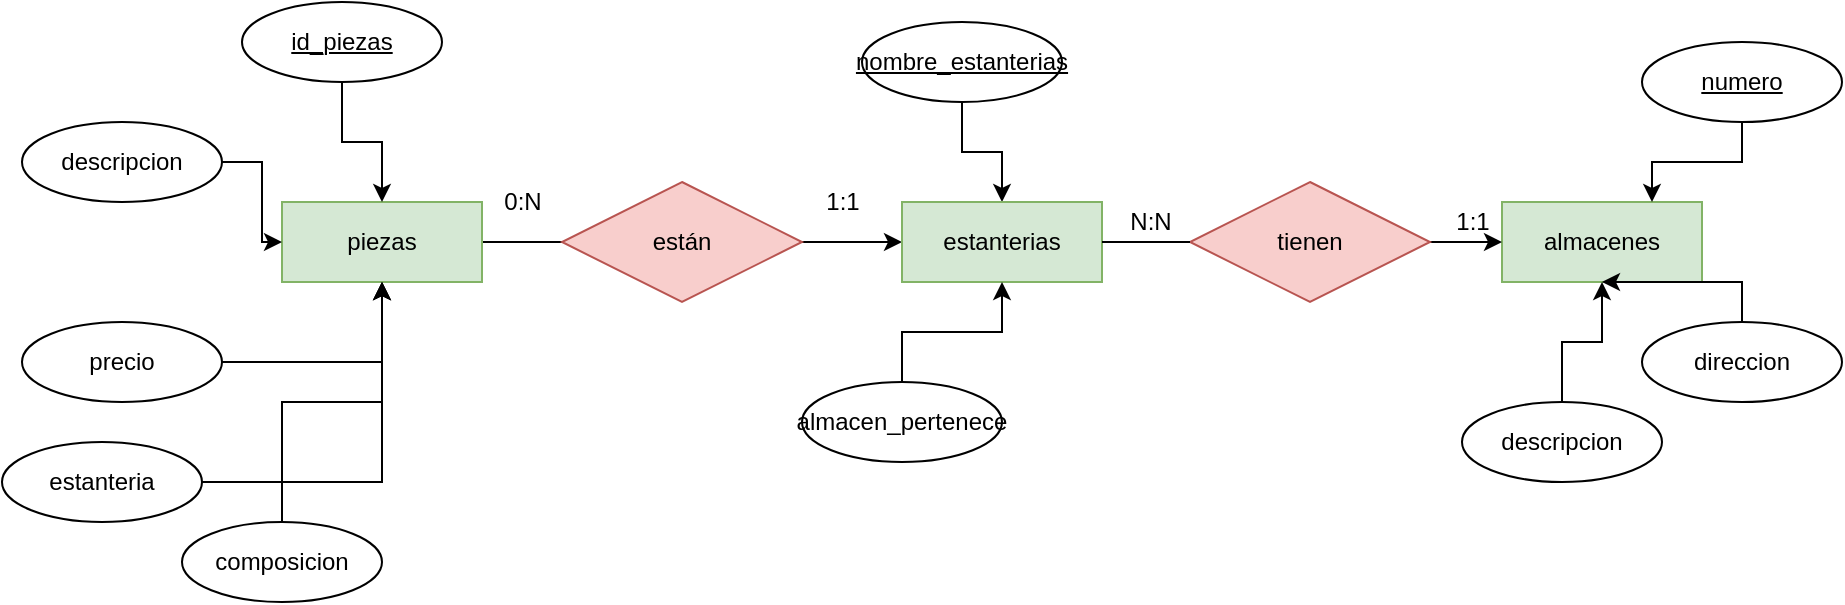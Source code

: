 <mxfile version="15.4.0" type="device"><diagram id="IFJH5620NEZV7kkfkcN7" name="Página-1"><mxGraphModel dx="1865" dy="607" grid="1" gridSize="10" guides="1" tooltips="1" connect="1" arrows="1" fold="1" page="1" pageScale="1" pageWidth="827" pageHeight="1169" math="0" shadow="0"><root><mxCell id="0"/><mxCell id="1" parent="0"/><mxCell id="DalJ2MdojtiHIQSheAfN-24" style="edgeStyle=orthogonalEdgeStyle;rounded=0;orthogonalLoop=1;jettySize=auto;html=1;" edge="1" parent="1" source="mXPj6oIGl9zHHcTVYyWt-1" target="DalJ2MdojtiHIQSheAfN-8"><mxGeometry relative="1" as="geometry"/></mxCell><mxCell id="mXPj6oIGl9zHHcTVYyWt-1" value="piezas" style="whiteSpace=wrap;html=1;align=center;fillColor=#d5e8d4;strokeColor=#82b366;" parent="1" vertex="1"><mxGeometry x="-100" y="320" width="100" height="40" as="geometry"/></mxCell><mxCell id="DalJ2MdojtiHIQSheAfN-22" style="edgeStyle=orthogonalEdgeStyle;rounded=0;orthogonalLoop=1;jettySize=auto;html=1;" edge="1" parent="1" source="mXPj6oIGl9zHHcTVYyWt-2" target="mXPj6oIGl9zHHcTVYyWt-1"><mxGeometry relative="1" as="geometry"/></mxCell><mxCell id="mXPj6oIGl9zHHcTVYyWt-2" value="&lt;u&gt;id_piezas&lt;/u&gt;" style="ellipse;whiteSpace=wrap;html=1;align=center;" parent="1" vertex="1"><mxGeometry x="-120" y="220" width="100" height="40" as="geometry"/></mxCell><mxCell id="DalJ2MdojtiHIQSheAfN-21" style="edgeStyle=orthogonalEdgeStyle;rounded=0;orthogonalLoop=1;jettySize=auto;html=1;" edge="1" parent="1" source="DalJ2MdojtiHIQSheAfN-1" target="mXPj6oIGl9zHHcTVYyWt-1"><mxGeometry relative="1" as="geometry"/></mxCell><mxCell id="DalJ2MdojtiHIQSheAfN-1" value="descripcion" style="ellipse;whiteSpace=wrap;html=1;align=center;" vertex="1" parent="1"><mxGeometry x="-230" y="280" width="100" height="40" as="geometry"/></mxCell><mxCell id="DalJ2MdojtiHIQSheAfN-20" style="edgeStyle=orthogonalEdgeStyle;rounded=0;orthogonalLoop=1;jettySize=auto;html=1;" edge="1" parent="1" source="DalJ2MdojtiHIQSheAfN-2" target="mXPj6oIGl9zHHcTVYyWt-1"><mxGeometry relative="1" as="geometry"/></mxCell><mxCell id="DalJ2MdojtiHIQSheAfN-2" value="precio" style="ellipse;whiteSpace=wrap;html=1;align=center;" vertex="1" parent="1"><mxGeometry x="-230" y="380" width="100" height="40" as="geometry"/></mxCell><mxCell id="DalJ2MdojtiHIQSheAfN-3" value="almacenes" style="whiteSpace=wrap;html=1;align=center;fillColor=#d5e8d4;strokeColor=#82b366;" vertex="1" parent="1"><mxGeometry x="510" y="320" width="100" height="40" as="geometry"/></mxCell><mxCell id="DalJ2MdojtiHIQSheAfN-28" style="edgeStyle=orthogonalEdgeStyle;rounded=0;orthogonalLoop=1;jettySize=auto;html=1;entryX=0.75;entryY=0;entryDx=0;entryDy=0;" edge="1" parent="1" source="DalJ2MdojtiHIQSheAfN-4" target="DalJ2MdojtiHIQSheAfN-3"><mxGeometry relative="1" as="geometry"/></mxCell><mxCell id="DalJ2MdojtiHIQSheAfN-4" value="&lt;u&gt;numero&lt;/u&gt;" style="ellipse;whiteSpace=wrap;html=1;align=center;" vertex="1" parent="1"><mxGeometry x="580" y="240" width="100" height="40" as="geometry"/></mxCell><mxCell id="DalJ2MdojtiHIQSheAfN-30" style="edgeStyle=orthogonalEdgeStyle;rounded=0;orthogonalLoop=1;jettySize=auto;html=1;" edge="1" parent="1" source="DalJ2MdojtiHIQSheAfN-5" target="DalJ2MdojtiHIQSheAfN-3"><mxGeometry relative="1" as="geometry"/></mxCell><mxCell id="DalJ2MdojtiHIQSheAfN-5" value="descripcion" style="ellipse;whiteSpace=wrap;html=1;align=center;" vertex="1" parent="1"><mxGeometry x="490" y="420" width="100" height="40" as="geometry"/></mxCell><mxCell id="DalJ2MdojtiHIQSheAfN-29" style="edgeStyle=orthogonalEdgeStyle;rounded=0;orthogonalLoop=1;jettySize=auto;html=1;" edge="1" parent="1" source="DalJ2MdojtiHIQSheAfN-6" target="DalJ2MdojtiHIQSheAfN-3"><mxGeometry relative="1" as="geometry"/></mxCell><mxCell id="DalJ2MdojtiHIQSheAfN-6" value="direccion" style="ellipse;whiteSpace=wrap;html=1;align=center;" vertex="1" parent="1"><mxGeometry x="580" y="380" width="100" height="40" as="geometry"/></mxCell><mxCell id="DalJ2MdojtiHIQSheAfN-11" style="edgeStyle=orthogonalEdgeStyle;rounded=0;orthogonalLoop=1;jettySize=auto;html=1;" edge="1" parent="1" source="DalJ2MdojtiHIQSheAfN-7" target="DalJ2MdojtiHIQSheAfN-8"><mxGeometry relative="1" as="geometry"/></mxCell><mxCell id="DalJ2MdojtiHIQSheAfN-7" value="&lt;u&gt;nombre_estanterias&lt;/u&gt;" style="ellipse;whiteSpace=wrap;html=1;align=center;" vertex="1" parent="1"><mxGeometry x="190" y="230" width="100" height="40" as="geometry"/></mxCell><mxCell id="DalJ2MdojtiHIQSheAfN-12" style="edgeStyle=orthogonalEdgeStyle;rounded=0;orthogonalLoop=1;jettySize=auto;html=1;startArrow=none;" edge="1" parent="1" source="DalJ2MdojtiHIQSheAfN-14" target="DalJ2MdojtiHIQSheAfN-3"><mxGeometry relative="1" as="geometry"/></mxCell><mxCell id="DalJ2MdojtiHIQSheAfN-8" value="estanterias" style="whiteSpace=wrap;html=1;align=center;fillColor=#d5e8d4;strokeColor=#82b366;" vertex="1" parent="1"><mxGeometry x="210" y="320" width="100" height="40" as="geometry"/></mxCell><mxCell id="DalJ2MdojtiHIQSheAfN-10" style="edgeStyle=orthogonalEdgeStyle;rounded=0;orthogonalLoop=1;jettySize=auto;html=1;" edge="1" parent="1" source="DalJ2MdojtiHIQSheAfN-9" target="DalJ2MdojtiHIQSheAfN-8"><mxGeometry relative="1" as="geometry"/></mxCell><mxCell id="DalJ2MdojtiHIQSheAfN-9" value="almacen_pertenece" style="ellipse;whiteSpace=wrap;html=1;align=center;" vertex="1" parent="1"><mxGeometry x="160" y="410" width="100" height="40" as="geometry"/></mxCell><mxCell id="DalJ2MdojtiHIQSheAfN-14" value="tienen" style="shape=rhombus;perimeter=rhombusPerimeter;whiteSpace=wrap;html=1;align=center;fillColor=#f8cecc;strokeColor=#b85450;" vertex="1" parent="1"><mxGeometry x="354" y="310" width="120" height="60" as="geometry"/></mxCell><mxCell id="DalJ2MdojtiHIQSheAfN-15" value="" style="edgeStyle=orthogonalEdgeStyle;rounded=0;orthogonalLoop=1;jettySize=auto;html=1;endArrow=none;" edge="1" parent="1" source="DalJ2MdojtiHIQSheAfN-8" target="DalJ2MdojtiHIQSheAfN-14"><mxGeometry relative="1" as="geometry"><mxPoint x="600" y="340" as="sourcePoint"/><mxPoint x="414" y="340" as="targetPoint"/></mxGeometry></mxCell><mxCell id="DalJ2MdojtiHIQSheAfN-16" value="N:N" style="text;html=1;resizable=0;autosize=1;align=center;verticalAlign=middle;points=[];fillColor=none;strokeColor=none;rounded=0;" vertex="1" parent="1"><mxGeometry x="314" y="320" width="40" height="20" as="geometry"/></mxCell><mxCell id="DalJ2MdojtiHIQSheAfN-17" value="1:1" style="text;html=1;resizable=0;autosize=1;align=center;verticalAlign=middle;points=[];fillColor=none;strokeColor=none;rounded=0;" vertex="1" parent="1"><mxGeometry x="480" y="320" width="30" height="20" as="geometry"/></mxCell><mxCell id="DalJ2MdojtiHIQSheAfN-19" style="edgeStyle=orthogonalEdgeStyle;rounded=0;orthogonalLoop=1;jettySize=auto;html=1;" edge="1" parent="1" source="DalJ2MdojtiHIQSheAfN-18" target="mXPj6oIGl9zHHcTVYyWt-1"><mxGeometry relative="1" as="geometry"/></mxCell><mxCell id="DalJ2MdojtiHIQSheAfN-18" value="estanteria" style="ellipse;whiteSpace=wrap;html=1;align=center;" vertex="1" parent="1"><mxGeometry x="-240" y="440" width="100" height="40" as="geometry"/></mxCell><mxCell id="DalJ2MdojtiHIQSheAfN-25" value="están" style="shape=rhombus;perimeter=rhombusPerimeter;whiteSpace=wrap;html=1;align=center;fillColor=#f8cecc;strokeColor=#b85450;" vertex="1" parent="1"><mxGeometry x="40" y="310" width="120" height="60" as="geometry"/></mxCell><mxCell id="DalJ2MdojtiHIQSheAfN-26" value="1:1" style="text;html=1;resizable=0;autosize=1;align=center;verticalAlign=middle;points=[];fillColor=none;strokeColor=none;rounded=0;" vertex="1" parent="1"><mxGeometry x="165" y="310" width="30" height="20" as="geometry"/></mxCell><mxCell id="DalJ2MdojtiHIQSheAfN-27" value="0:N" style="text;html=1;resizable=0;autosize=1;align=center;verticalAlign=middle;points=[];fillColor=none;strokeColor=none;rounded=0;" vertex="1" parent="1"><mxGeometry x="5" y="310" width="30" height="20" as="geometry"/></mxCell><mxCell id="DalJ2MdojtiHIQSheAfN-32" style="edgeStyle=orthogonalEdgeStyle;rounded=0;orthogonalLoop=1;jettySize=auto;html=1;" edge="1" parent="1" source="DalJ2MdojtiHIQSheAfN-31" target="mXPj6oIGl9zHHcTVYyWt-1"><mxGeometry relative="1" as="geometry"/></mxCell><mxCell id="DalJ2MdojtiHIQSheAfN-31" value="composicion" style="ellipse;whiteSpace=wrap;html=1;align=center;" vertex="1" parent="1"><mxGeometry x="-150" y="480" width="100" height="40" as="geometry"/></mxCell></root></mxGraphModel></diagram></mxfile>